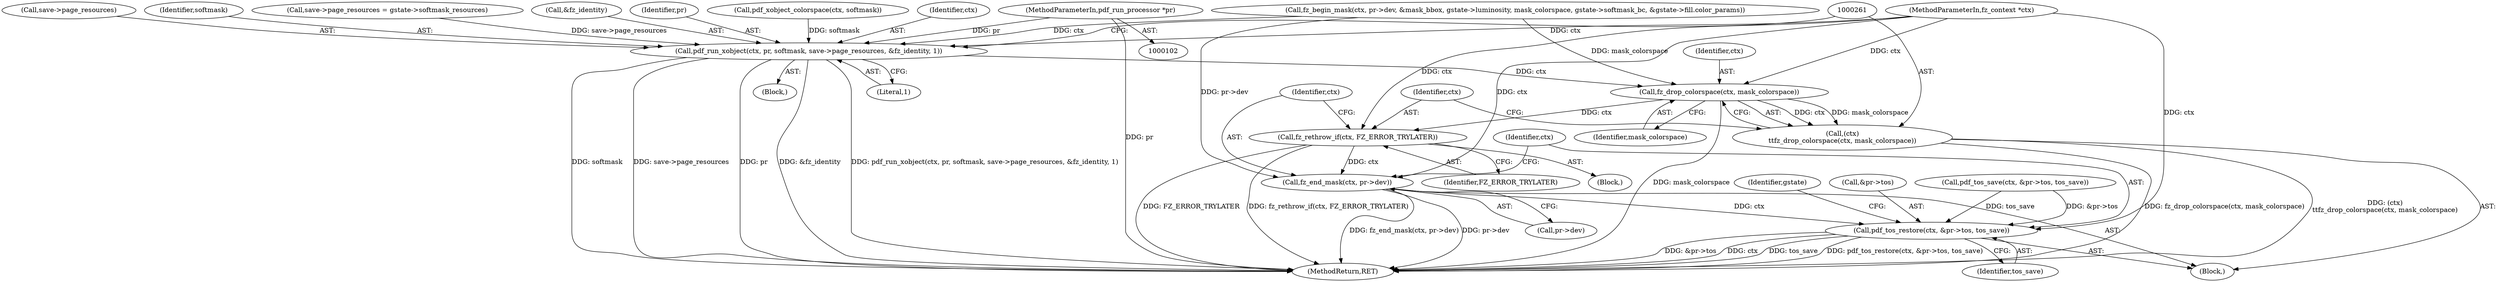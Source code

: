 digraph "0_ghostscript_4dcc6affe04368461310a21238f7e1871a752a05@pointer" {
"1000104" [label="(MethodParameterIn,pdf_run_processor *pr)"];
"1000250" [label="(Call,pdf_run_xobject(ctx, pr, softmask, save->page_resources, &fz_identity, 1))"];
"1000262" [label="(Call,fz_drop_colorspace(ctx, mask_colorspace))"];
"1000260" [label="(Call,(ctx)\n\t\tfz_drop_colorspace(ctx, mask_colorspace))"];
"1000266" [label="(Call,fz_rethrow_if(ctx, FZ_ERROR_TRYLATER))"];
"1000269" [label="(Call,fz_end_mask(ctx, pr->dev))"];
"1000274" [label="(Call,pdf_tos_restore(ctx, &pr->tos, tos_save))"];
"1000168" [label="(Call,pdf_tos_save(ctx, &pr->tos, tos_save))"];
"1000268" [label="(Identifier,FZ_ERROR_TRYLATER)"];
"1000282" [label="(Identifier,gstate)"];
"1000260" [label="(Call,(ctx)\n\t\tfz_drop_colorspace(ctx, mask_colorspace))"];
"1000269" [label="(Call,fz_end_mask(ctx, pr->dev))"];
"1000254" [label="(Call,save->page_resources)"];
"1000274" [label="(Call,pdf_tos_restore(ctx, &pr->tos, tos_save))"];
"1000280" [label="(Identifier,tos_save)"];
"1000275" [label="(Identifier,ctx)"];
"1000229" [label="(Block,)"];
"1000253" [label="(Identifier,softmask)"];
"1000271" [label="(Call,pr->dev)"];
"1000139" [label="(Call,save->page_resources = gstate->softmask_resources)"];
"1000270" [label="(Identifier,ctx)"];
"1000257" [label="(Call,&fz_identity)"];
"1000259" [label="(Literal,1)"];
"1000252" [label="(Identifier,pr)"];
"1000265" [label="(Block,)"];
"1000262" [label="(Call,fz_drop_colorspace(ctx, mask_colorspace))"];
"1000267" [label="(Identifier,ctx)"];
"1000104" [label="(MethodParameterIn,pdf_run_processor *pr)"];
"1000276" [label="(Call,&pr->tos)"];
"1000250" [label="(Call,pdf_run_xobject(ctx, pr, softmask, save->page_resources, &fz_identity, 1))"];
"1000264" [label="(Identifier,mask_colorspace)"];
"1000215" [label="(Call,pdf_xobject_colorspace(ctx, softmask))"];
"1000106" [label="(Block,)"];
"1000230" [label="(Call,fz_begin_mask(ctx, pr->dev, &mask_bbox, gstate->luminosity, mask_colorspace, gstate->softmask_bc, &gstate->fill.color_params))"];
"1000266" [label="(Call,fz_rethrow_if(ctx, FZ_ERROR_TRYLATER))"];
"1000263" [label="(Identifier,ctx)"];
"1000103" [label="(MethodParameterIn,fz_context *ctx)"];
"1000297" [label="(MethodReturn,RET)"];
"1000251" [label="(Identifier,ctx)"];
"1000104" -> "1000102"  [label="AST: "];
"1000104" -> "1000297"  [label="DDG: pr"];
"1000104" -> "1000250"  [label="DDG: pr"];
"1000250" -> "1000229"  [label="AST: "];
"1000250" -> "1000259"  [label="CFG: "];
"1000251" -> "1000250"  [label="AST: "];
"1000252" -> "1000250"  [label="AST: "];
"1000253" -> "1000250"  [label="AST: "];
"1000254" -> "1000250"  [label="AST: "];
"1000257" -> "1000250"  [label="AST: "];
"1000259" -> "1000250"  [label="AST: "];
"1000261" -> "1000250"  [label="CFG: "];
"1000250" -> "1000297"  [label="DDG: softmask"];
"1000250" -> "1000297"  [label="DDG: save->page_resources"];
"1000250" -> "1000297"  [label="DDG: pr"];
"1000250" -> "1000297"  [label="DDG: &fz_identity"];
"1000250" -> "1000297"  [label="DDG: pdf_run_xobject(ctx, pr, softmask, save->page_resources, &fz_identity, 1)"];
"1000230" -> "1000250"  [label="DDG: ctx"];
"1000103" -> "1000250"  [label="DDG: ctx"];
"1000215" -> "1000250"  [label="DDG: softmask"];
"1000139" -> "1000250"  [label="DDG: save->page_resources"];
"1000250" -> "1000262"  [label="DDG: ctx"];
"1000262" -> "1000260"  [label="AST: "];
"1000262" -> "1000264"  [label="CFG: "];
"1000263" -> "1000262"  [label="AST: "];
"1000264" -> "1000262"  [label="AST: "];
"1000260" -> "1000262"  [label="CFG: "];
"1000262" -> "1000297"  [label="DDG: mask_colorspace"];
"1000262" -> "1000260"  [label="DDG: ctx"];
"1000262" -> "1000260"  [label="DDG: mask_colorspace"];
"1000103" -> "1000262"  [label="DDG: ctx"];
"1000230" -> "1000262"  [label="DDG: mask_colorspace"];
"1000262" -> "1000266"  [label="DDG: ctx"];
"1000260" -> "1000106"  [label="AST: "];
"1000261" -> "1000260"  [label="AST: "];
"1000267" -> "1000260"  [label="CFG: "];
"1000260" -> "1000297"  [label="DDG: fz_drop_colorspace(ctx, mask_colorspace)"];
"1000260" -> "1000297"  [label="DDG: (ctx)\n\t\tfz_drop_colorspace(ctx, mask_colorspace)"];
"1000266" -> "1000265"  [label="AST: "];
"1000266" -> "1000268"  [label="CFG: "];
"1000267" -> "1000266"  [label="AST: "];
"1000268" -> "1000266"  [label="AST: "];
"1000270" -> "1000266"  [label="CFG: "];
"1000266" -> "1000297"  [label="DDG: FZ_ERROR_TRYLATER"];
"1000266" -> "1000297"  [label="DDG: fz_rethrow_if(ctx, FZ_ERROR_TRYLATER)"];
"1000103" -> "1000266"  [label="DDG: ctx"];
"1000266" -> "1000269"  [label="DDG: ctx"];
"1000269" -> "1000106"  [label="AST: "];
"1000269" -> "1000271"  [label="CFG: "];
"1000270" -> "1000269"  [label="AST: "];
"1000271" -> "1000269"  [label="AST: "];
"1000275" -> "1000269"  [label="CFG: "];
"1000269" -> "1000297"  [label="DDG: fz_end_mask(ctx, pr->dev)"];
"1000269" -> "1000297"  [label="DDG: pr->dev"];
"1000103" -> "1000269"  [label="DDG: ctx"];
"1000230" -> "1000269"  [label="DDG: pr->dev"];
"1000269" -> "1000274"  [label="DDG: ctx"];
"1000274" -> "1000106"  [label="AST: "];
"1000274" -> "1000280"  [label="CFG: "];
"1000275" -> "1000274"  [label="AST: "];
"1000276" -> "1000274"  [label="AST: "];
"1000280" -> "1000274"  [label="AST: "];
"1000282" -> "1000274"  [label="CFG: "];
"1000274" -> "1000297"  [label="DDG: &pr->tos"];
"1000274" -> "1000297"  [label="DDG: ctx"];
"1000274" -> "1000297"  [label="DDG: tos_save"];
"1000274" -> "1000297"  [label="DDG: pdf_tos_restore(ctx, &pr->tos, tos_save)"];
"1000103" -> "1000274"  [label="DDG: ctx"];
"1000168" -> "1000274"  [label="DDG: &pr->tos"];
"1000168" -> "1000274"  [label="DDG: tos_save"];
}
